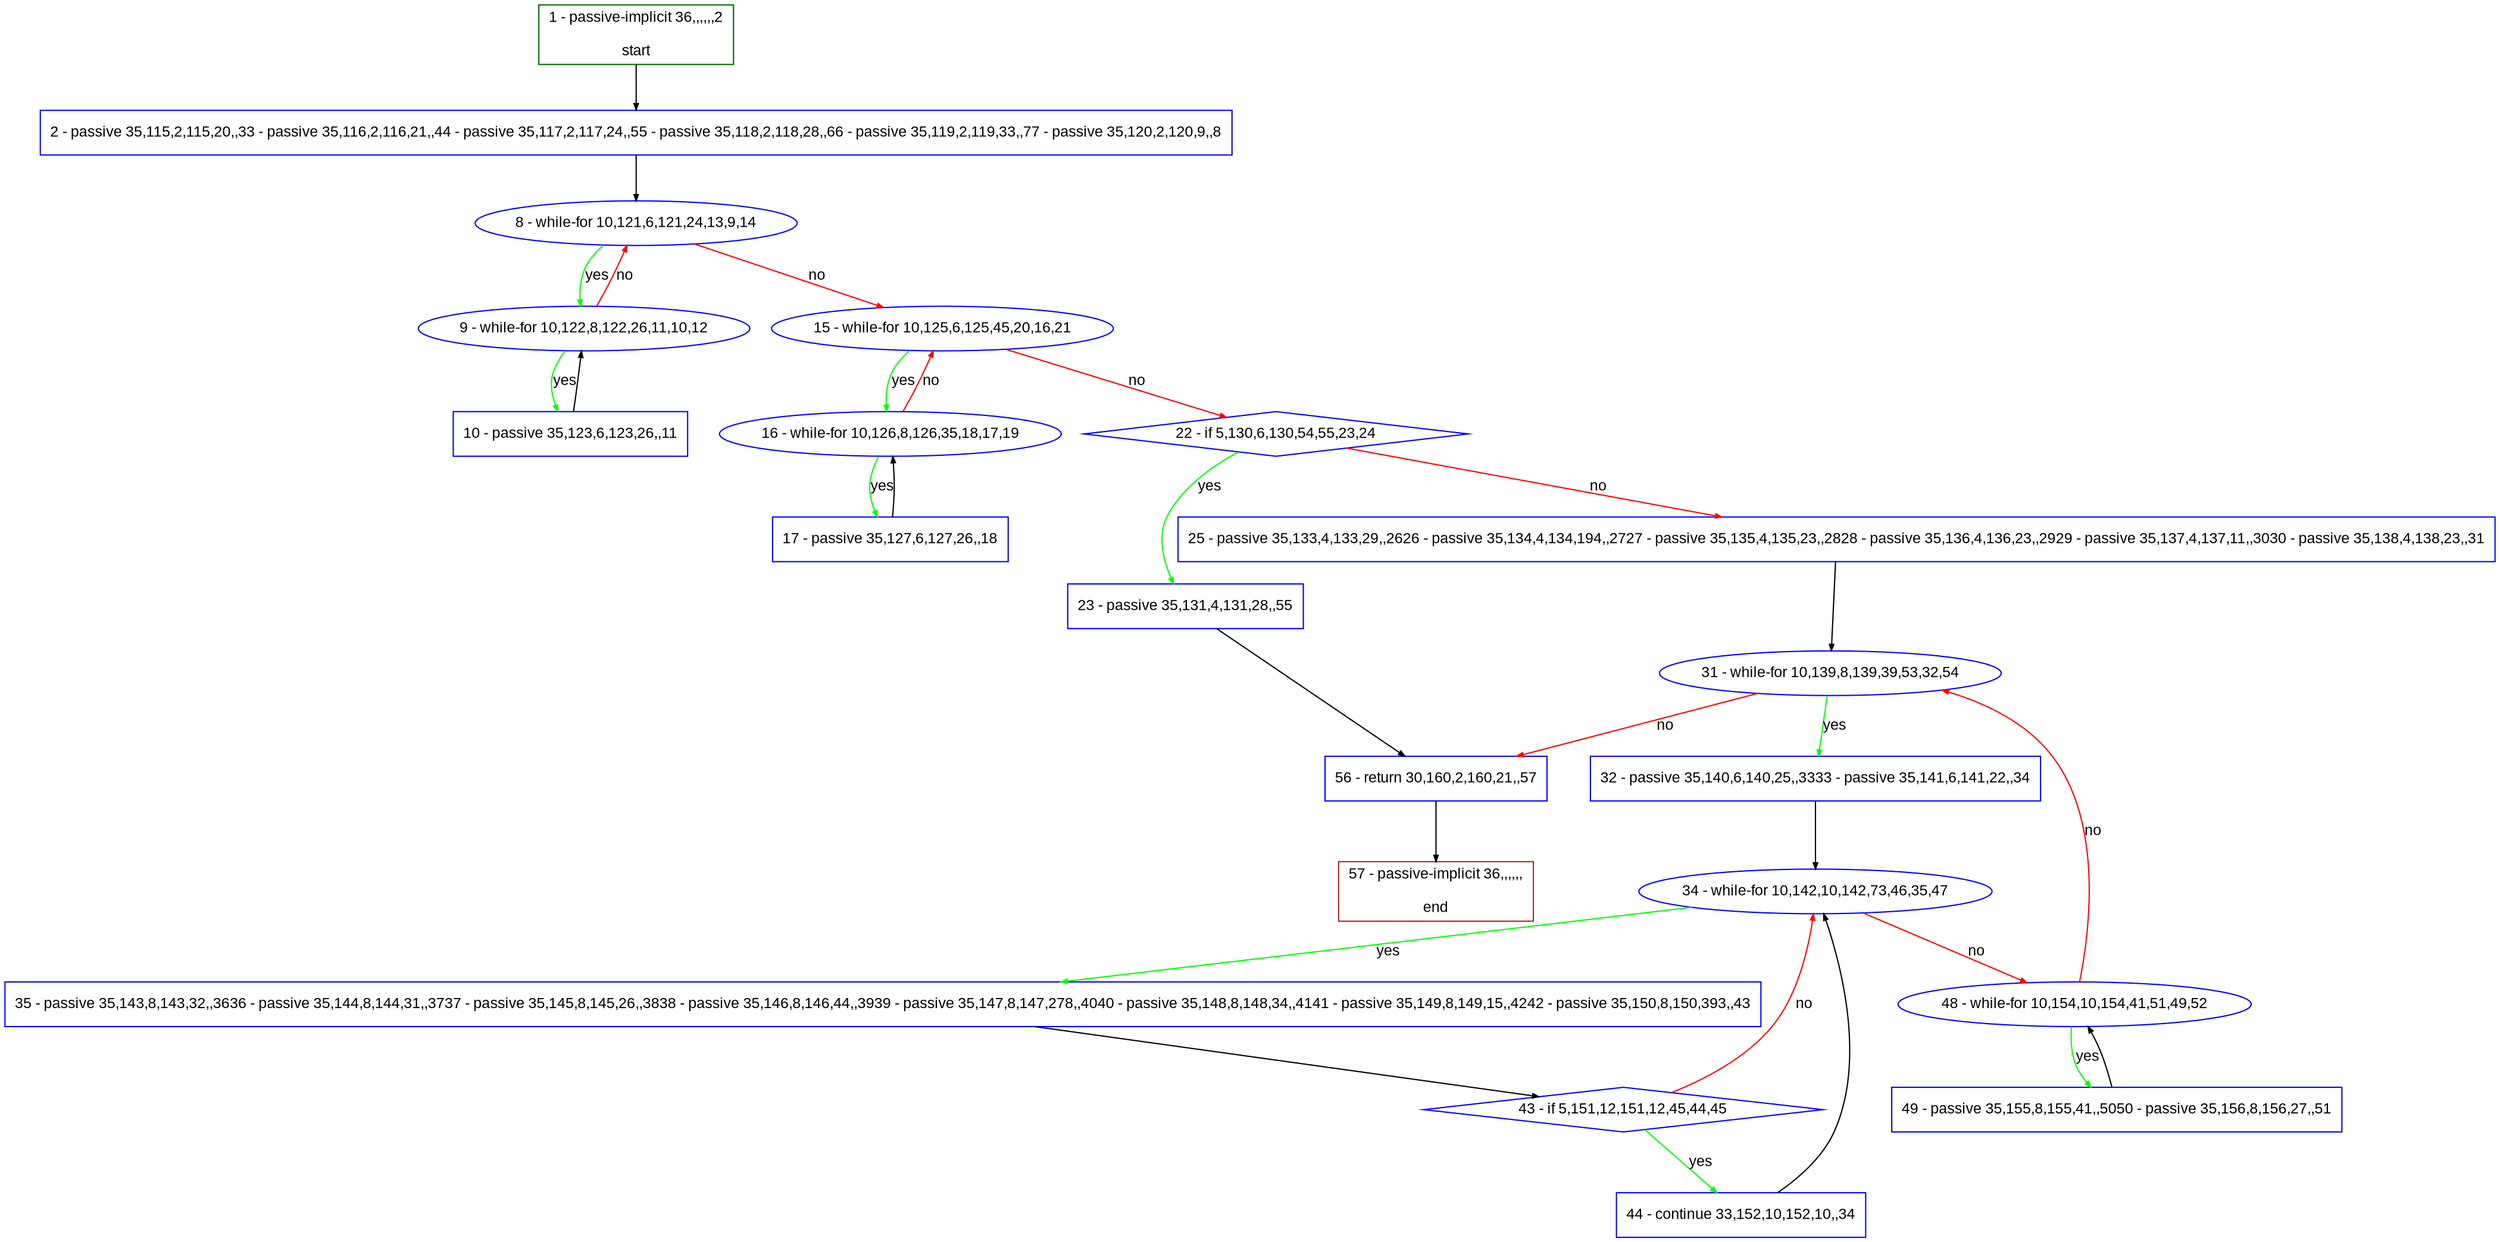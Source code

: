 digraph "" {
  graph [pack="true", label="", fontsize="12", packmode="clust", fontname="Arial", fillcolor="#FFFFCC", bgcolor="white", style="rounded,filled", compound="true"];
  node [node_initialized="no", label="", color="grey", fontsize="12", fillcolor="white", fontname="Arial", style="filled", shape="rectangle", compound="true", fixedsize="false"];
  edge [fontcolor="black", arrowhead="normal", arrowtail="none", arrowsize="0.5", ltail="", label="", color="black", fontsize="12", lhead="", fontname="Arial", dir="forward", compound="true"];
  __N1 [label="2 - passive 35,115,2,115,20,,33 - passive 35,116,2,116,21,,44 - passive 35,117,2,117,24,,55 - passive 35,118,2,118,28,,66 - passive 35,119,2,119,33,,77 - passive 35,120,2,120,9,,8", color="#0000ff", fillcolor="#ffffff", style="filled", shape="box"];
  __N2 [label="1 - passive-implicit 36,,,,,,2\n\nstart", color="#006400", fillcolor="#ffffff", style="filled", shape="box"];
  __N3 [label="8 - while-for 10,121,6,121,24,13,9,14", color="#0000ff", fillcolor="#ffffff", style="filled", shape="oval"];
  __N4 [label="9 - while-for 10,122,8,122,26,11,10,12", color="#0000ff", fillcolor="#ffffff", style="filled", shape="oval"];
  __N5 [label="15 - while-for 10,125,6,125,45,20,16,21", color="#0000ff", fillcolor="#ffffff", style="filled", shape="oval"];
  __N6 [label="10 - passive 35,123,6,123,26,,11", color="#0000ff", fillcolor="#ffffff", style="filled", shape="box"];
  __N7 [label="16 - while-for 10,126,8,126,35,18,17,19", color="#0000ff", fillcolor="#ffffff", style="filled", shape="oval"];
  __N8 [label="22 - if 5,130,6,130,54,55,23,24", color="#0000ff", fillcolor="#ffffff", style="filled", shape="diamond"];
  __N9 [label="17 - passive 35,127,6,127,26,,18", color="#0000ff", fillcolor="#ffffff", style="filled", shape="box"];
  __N10 [label="23 - passive 35,131,4,131,28,,55", color="#0000ff", fillcolor="#ffffff", style="filled", shape="box"];
  __N11 [label="25 - passive 35,133,4,133,29,,2626 - passive 35,134,4,134,194,,2727 - passive 35,135,4,135,23,,2828 - passive 35,136,4,136,23,,2929 - passive 35,137,4,137,11,,3030 - passive 35,138,4,138,23,,31", color="#0000ff", fillcolor="#ffffff", style="filled", shape="box"];
  __N12 [label="56 - return 30,160,2,160,21,,57", color="#0000ff", fillcolor="#ffffff", style="filled", shape="box"];
  __N13 [label="31 - while-for 10,139,8,139,39,53,32,54", color="#0000ff", fillcolor="#ffffff", style="filled", shape="oval"];
  __N14 [label="32 - passive 35,140,6,140,25,,3333 - passive 35,141,6,141,22,,34", color="#0000ff", fillcolor="#ffffff", style="filled", shape="box"];
  __N15 [label="34 - while-for 10,142,10,142,73,46,35,47", color="#0000ff", fillcolor="#ffffff", style="filled", shape="oval"];
  __N16 [label="35 - passive 35,143,8,143,32,,3636 - passive 35,144,8,144,31,,3737 - passive 35,145,8,145,26,,3838 - passive 35,146,8,146,44,,3939 - passive 35,147,8,147,278,,4040 - passive 35,148,8,148,34,,4141 - passive 35,149,8,149,15,,4242 - passive 35,150,8,150,393,,43", color="#0000ff", fillcolor="#ffffff", style="filled", shape="box"];
  __N17 [label="48 - while-for 10,154,10,154,41,51,49,52", color="#0000ff", fillcolor="#ffffff", style="filled", shape="oval"];
  __N18 [label="43 - if 5,151,12,151,12,45,44,45", color="#0000ff", fillcolor="#ffffff", style="filled", shape="diamond"];
  __N19 [label="44 - continue 33,152,10,152,10,,34", color="#0000ff", fillcolor="#ffffff", style="filled", shape="box"];
  __N20 [label="49 - passive 35,155,8,155,41,,5050 - passive 35,156,8,156,27,,51", color="#0000ff", fillcolor="#ffffff", style="filled", shape="box"];
  __N21 [label="57 - passive-implicit 36,,,,,,\n\nend", color="#a52a2a", fillcolor="#ffffff", style="filled", shape="box"];
  __N2 -> __N1 [arrowhead="normal", arrowtail="none", color="#000000", label="", dir="forward"];
  __N1 -> __N3 [arrowhead="normal", arrowtail="none", color="#000000", label="", dir="forward"];
  __N3 -> __N4 [arrowhead="normal", arrowtail="none", color="#00ff00", label="yes", dir="forward"];
  __N4 -> __N3 [arrowhead="normal", arrowtail="none", color="#ff0000", label="no", dir="forward"];
  __N3 -> __N5 [arrowhead="normal", arrowtail="none", color="#ff0000", label="no", dir="forward"];
  __N4 -> __N6 [arrowhead="normal", arrowtail="none", color="#00ff00", label="yes", dir="forward"];
  __N6 -> __N4 [arrowhead="normal", arrowtail="none", color="#000000", label="", dir="forward"];
  __N5 -> __N7 [arrowhead="normal", arrowtail="none", color="#00ff00", label="yes", dir="forward"];
  __N7 -> __N5 [arrowhead="normal", arrowtail="none", color="#ff0000", label="no", dir="forward"];
  __N5 -> __N8 [arrowhead="normal", arrowtail="none", color="#ff0000", label="no", dir="forward"];
  __N7 -> __N9 [arrowhead="normal", arrowtail="none", color="#00ff00", label="yes", dir="forward"];
  __N9 -> __N7 [arrowhead="normal", arrowtail="none", color="#000000", label="", dir="forward"];
  __N8 -> __N10 [arrowhead="normal", arrowtail="none", color="#00ff00", label="yes", dir="forward"];
  __N8 -> __N11 [arrowhead="normal", arrowtail="none", color="#ff0000", label="no", dir="forward"];
  __N10 -> __N12 [arrowhead="normal", arrowtail="none", color="#000000", label="", dir="forward"];
  __N11 -> __N13 [arrowhead="normal", arrowtail="none", color="#000000", label="", dir="forward"];
  __N13 -> __N14 [arrowhead="normal", arrowtail="none", color="#00ff00", label="yes", dir="forward"];
  __N13 -> __N12 [arrowhead="normal", arrowtail="none", color="#ff0000", label="no", dir="forward"];
  __N14 -> __N15 [arrowhead="normal", arrowtail="none", color="#000000", label="", dir="forward"];
  __N15 -> __N16 [arrowhead="normal", arrowtail="none", color="#00ff00", label="yes", dir="forward"];
  __N15 -> __N17 [arrowhead="normal", arrowtail="none", color="#ff0000", label="no", dir="forward"];
  __N16 -> __N18 [arrowhead="normal", arrowtail="none", color="#000000", label="", dir="forward"];
  __N18 -> __N15 [arrowhead="normal", arrowtail="none", color="#ff0000", label="no", dir="forward"];
  __N18 -> __N19 [arrowhead="normal", arrowtail="none", color="#00ff00", label="yes", dir="forward"];
  __N19 -> __N15 [arrowhead="normal", arrowtail="none", color="#000000", label="", dir="forward"];
  __N17 -> __N13 [arrowhead="normal", arrowtail="none", color="#ff0000", label="no", dir="forward"];
  __N17 -> __N20 [arrowhead="normal", arrowtail="none", color="#00ff00", label="yes", dir="forward"];
  __N20 -> __N17 [arrowhead="normal", arrowtail="none", color="#000000", label="", dir="forward"];
  __N12 -> __N21 [arrowhead="normal", arrowtail="none", color="#000000", label="", dir="forward"];
}
